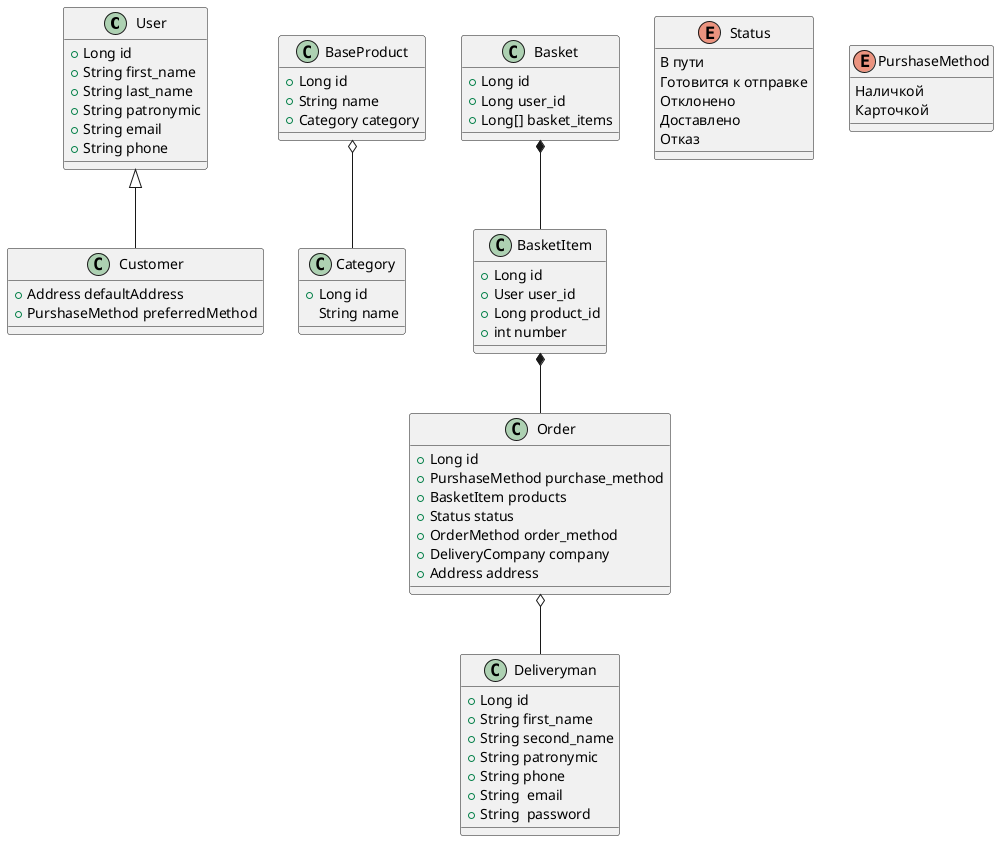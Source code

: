 
@startuml ИС доставки товаров из магазина

class User {
    + Long id
    + String first_name
    + String last_name
    + String patronymic
    + String email
    + String phone
}

class Category {
    + Long id
    String name
}

class Customer {
    + Address defaultAddress
    + PurshaseMethod preferredMethod
}

class Basket {
    + Long id
    + Long user_id
    + Long[] basket_items
}

class BasketItem {
    + Long id
    + User user_id
    + Long product_id
    + int number
}

enum Status {
    В пути
    Готовится к отправке
    Отклонено
    Доставлено
    Отказ
}

class Order {
    + Long id
    + PurshaseMethod purchase_method
    + BasketItem products
    + Status status
    + OrderMethod order_method
    + DeliveryCompany company
    + Address address
}

class BaseProduct {
    + Long id
    + String name
    + Category category
}

class Deliveryman {
    + Long id
    + String first_name
    + String second_name
    + String patronymic
    + String phone
    + String  email 
    + String  password
}

enum PurshaseMethod {
    Наличкой
    Карточкой
}

' tight binding
Basket *-- BasketItem
Order o-- Deliveryman
BaseProduct o-- Category


User <|-- Customer
BasketItem *-- Order


@enduml
